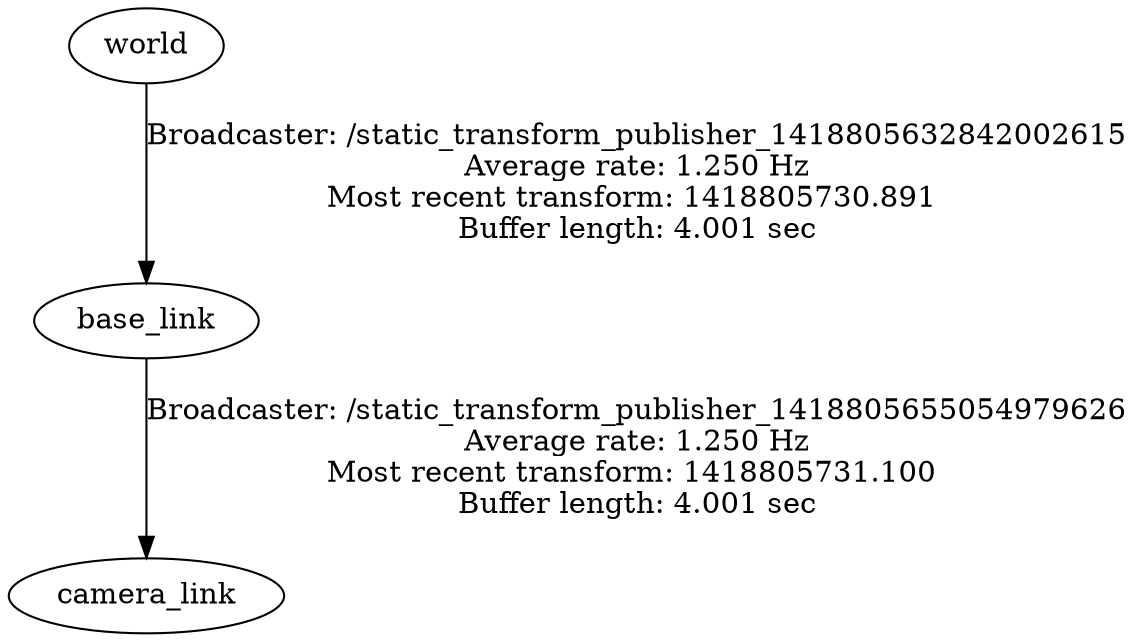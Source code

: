 digraph G {
"world" -> "base_link"[label="Broadcaster: /static_transform_publisher_1418805632842002615\nAverage rate: 1.250 Hz\nMost recent transform: 1418805730.891 \nBuffer length: 4.001 sec\n"];
"base_link" -> "camera_link"[label="Broadcaster: /static_transform_publisher_1418805655054979626\nAverage rate: 1.250 Hz\nMost recent transform: 1418805731.100 \nBuffer length: 4.001 sec\n"];
}